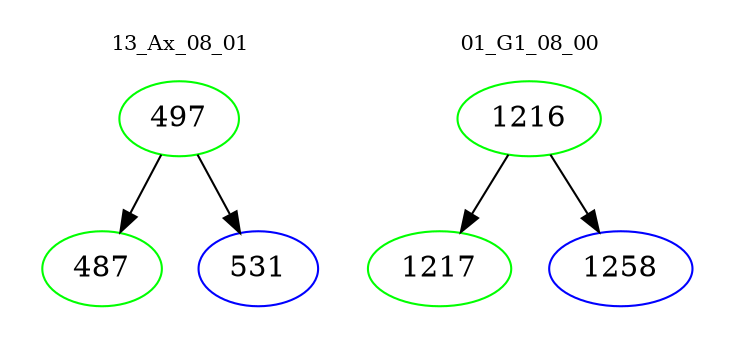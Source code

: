 digraph{
subgraph cluster_0 {
color = white
label = "13_Ax_08_01";
fontsize=10;
T0_497 [label="497", color="green"]
T0_497 -> T0_487 [color="black"]
T0_487 [label="487", color="green"]
T0_497 -> T0_531 [color="black"]
T0_531 [label="531", color="blue"]
}
subgraph cluster_1 {
color = white
label = "01_G1_08_00";
fontsize=10;
T1_1216 [label="1216", color="green"]
T1_1216 -> T1_1217 [color="black"]
T1_1217 [label="1217", color="green"]
T1_1216 -> T1_1258 [color="black"]
T1_1258 [label="1258", color="blue"]
}
}
